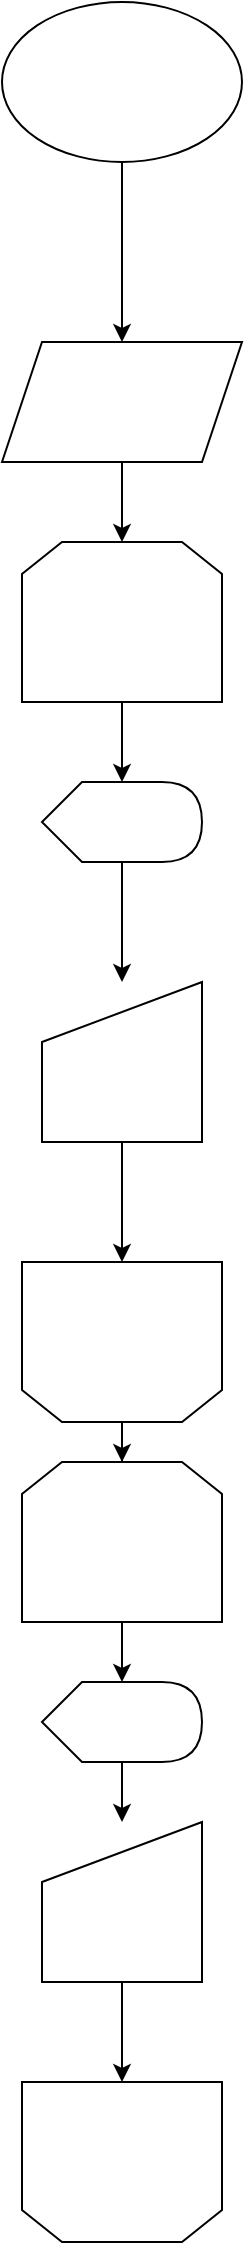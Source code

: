 <mxfile version="13.6.9" type="github">
  <diagram id="DASJKnx0P65O3IHvTqYv" name="Page-1">
    <mxGraphModel dx="378" dy="657" grid="1" gridSize="10" guides="1" tooltips="1" connect="1" arrows="1" fold="1" page="1" pageScale="1" pageWidth="827" pageHeight="1169" math="0" shadow="0">
      <root>
        <mxCell id="0" />
        <mxCell id="1" parent="0" />
        <mxCell id="UERTb_GsQLjUCMV_EsCh-6" value="" style="edgeStyle=orthogonalEdgeStyle;rounded=0;orthogonalLoop=1;jettySize=auto;html=1;" edge="1" parent="1" source="UERTb_GsQLjUCMV_EsCh-4" target="UERTb_GsQLjUCMV_EsCh-5">
          <mxGeometry relative="1" as="geometry" />
        </mxCell>
        <mxCell id="UERTb_GsQLjUCMV_EsCh-4" value="" style="ellipse;whiteSpace=wrap;html=1;" vertex="1" parent="1">
          <mxGeometry x="130" width="120" height="80" as="geometry" />
        </mxCell>
        <mxCell id="UERTb_GsQLjUCMV_EsCh-8" value="" style="edgeStyle=orthogonalEdgeStyle;rounded=0;orthogonalLoop=1;jettySize=auto;html=1;" edge="1" parent="1" source="UERTb_GsQLjUCMV_EsCh-5" target="UERTb_GsQLjUCMV_EsCh-7">
          <mxGeometry relative="1" as="geometry" />
        </mxCell>
        <mxCell id="UERTb_GsQLjUCMV_EsCh-5" value="" style="shape=parallelogram;perimeter=parallelogramPerimeter;whiteSpace=wrap;html=1;fixedSize=1;" vertex="1" parent="1">
          <mxGeometry x="130" y="170" width="120" height="60" as="geometry" />
        </mxCell>
        <mxCell id="UERTb_GsQLjUCMV_EsCh-10" value="" style="edgeStyle=orthogonalEdgeStyle;rounded=0;orthogonalLoop=1;jettySize=auto;html=1;" edge="1" parent="1" source="UERTb_GsQLjUCMV_EsCh-7" target="UERTb_GsQLjUCMV_EsCh-9">
          <mxGeometry relative="1" as="geometry" />
        </mxCell>
        <mxCell id="UERTb_GsQLjUCMV_EsCh-7" value="" style="shape=loopLimit;whiteSpace=wrap;html=1;" vertex="1" parent="1">
          <mxGeometry x="140" y="270" width="100" height="80" as="geometry" />
        </mxCell>
        <mxCell id="UERTb_GsQLjUCMV_EsCh-12" value="" style="edgeStyle=orthogonalEdgeStyle;rounded=0;orthogonalLoop=1;jettySize=auto;html=1;" edge="1" parent="1" source="UERTb_GsQLjUCMV_EsCh-9" target="UERTb_GsQLjUCMV_EsCh-11">
          <mxGeometry relative="1" as="geometry" />
        </mxCell>
        <mxCell id="UERTb_GsQLjUCMV_EsCh-9" value="" style="shape=display;whiteSpace=wrap;html=1;" vertex="1" parent="1">
          <mxGeometry x="150" y="390" width="80" height="40" as="geometry" />
        </mxCell>
        <mxCell id="UERTb_GsQLjUCMV_EsCh-15" value="" style="edgeStyle=orthogonalEdgeStyle;rounded=0;orthogonalLoop=1;jettySize=auto;html=1;" edge="1" parent="1" source="UERTb_GsQLjUCMV_EsCh-11" target="UERTb_GsQLjUCMV_EsCh-13">
          <mxGeometry relative="1" as="geometry" />
        </mxCell>
        <mxCell id="UERTb_GsQLjUCMV_EsCh-11" value="" style="shape=manualInput;whiteSpace=wrap;html=1;" vertex="1" parent="1">
          <mxGeometry x="150" y="490" width="80" height="80" as="geometry" />
        </mxCell>
        <mxCell id="UERTb_GsQLjUCMV_EsCh-17" value="" style="edgeStyle=orthogonalEdgeStyle;rounded=0;orthogonalLoop=1;jettySize=auto;html=1;" edge="1" parent="1" source="UERTb_GsQLjUCMV_EsCh-13" target="UERTb_GsQLjUCMV_EsCh-16">
          <mxGeometry relative="1" as="geometry" />
        </mxCell>
        <mxCell id="UERTb_GsQLjUCMV_EsCh-13" value="" style="shape=loopLimit;whiteSpace=wrap;html=1;direction=west;" vertex="1" parent="1">
          <mxGeometry x="140" y="630" width="100" height="80" as="geometry" />
        </mxCell>
        <mxCell id="UERTb_GsQLjUCMV_EsCh-21" value="" style="edgeStyle=orthogonalEdgeStyle;rounded=0;orthogonalLoop=1;jettySize=auto;html=1;" edge="1" parent="1" source="UERTb_GsQLjUCMV_EsCh-24" target="UERTb_GsQLjUCMV_EsCh-20">
          <mxGeometry relative="1" as="geometry" />
        </mxCell>
        <mxCell id="UERTb_GsQLjUCMV_EsCh-16" value="" style="shape=loopLimit;whiteSpace=wrap;html=1;direction=east;" vertex="1" parent="1">
          <mxGeometry x="140" y="730" width="100" height="80" as="geometry" />
        </mxCell>
        <mxCell id="UERTb_GsQLjUCMV_EsCh-23" value="" style="edgeStyle=orthogonalEdgeStyle;rounded=0;orthogonalLoop=1;jettySize=auto;html=1;" edge="1" parent="1" source="UERTb_GsQLjUCMV_EsCh-20" target="UERTb_GsQLjUCMV_EsCh-22">
          <mxGeometry relative="1" as="geometry" />
        </mxCell>
        <mxCell id="UERTb_GsQLjUCMV_EsCh-20" value="" style="shape=manualInput;whiteSpace=wrap;html=1;" vertex="1" parent="1">
          <mxGeometry x="150" y="910" width="80" height="80" as="geometry" />
        </mxCell>
        <mxCell id="UERTb_GsQLjUCMV_EsCh-22" value="" style="shape=loopLimit;whiteSpace=wrap;html=1;direction=west;" vertex="1" parent="1">
          <mxGeometry x="140" y="1040" width="100" height="80" as="geometry" />
        </mxCell>
        <mxCell id="UERTb_GsQLjUCMV_EsCh-24" value="" style="shape=display;whiteSpace=wrap;html=1;" vertex="1" parent="1">
          <mxGeometry x="150" y="840" width="80" height="40" as="geometry" />
        </mxCell>
        <mxCell id="UERTb_GsQLjUCMV_EsCh-25" value="" style="edgeStyle=orthogonalEdgeStyle;rounded=0;orthogonalLoop=1;jettySize=auto;html=1;" edge="1" parent="1" source="UERTb_GsQLjUCMV_EsCh-16" target="UERTb_GsQLjUCMV_EsCh-24">
          <mxGeometry relative="1" as="geometry">
            <mxPoint x="190" y="810" as="sourcePoint" />
            <mxPoint x="190" y="910" as="targetPoint" />
          </mxGeometry>
        </mxCell>
      </root>
    </mxGraphModel>
  </diagram>
</mxfile>

